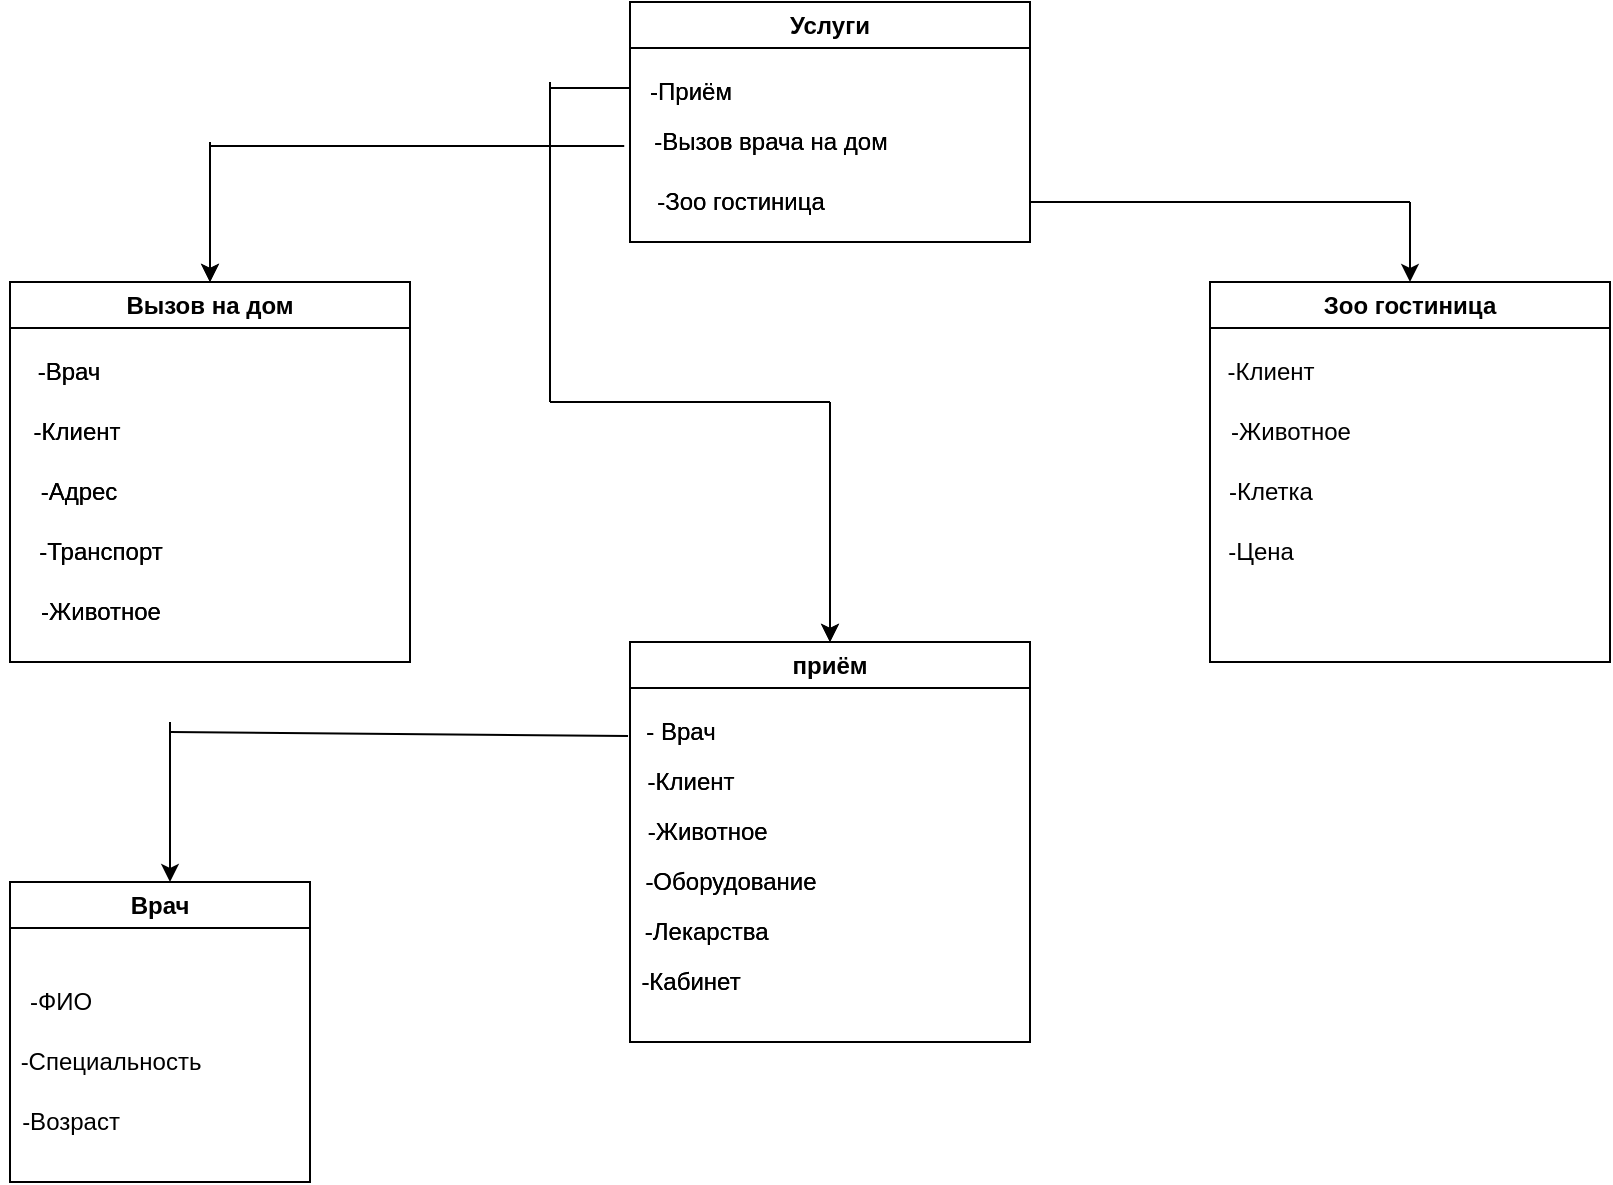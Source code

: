 <mxfile version="20.5.3" type="device"><diagram id="cTi9YyPrUB3nyZl0-dgU" name="Страница 1"><mxGraphModel dx="1422" dy="1963" grid="1" gridSize="10" guides="1" tooltips="1" connect="1" arrows="1" fold="1" page="1" pageScale="1" pageWidth="827" pageHeight="1169" math="0" shadow="0"><root><mxCell id="0"/><mxCell id="1" parent="0"/><mxCell id="vrTycggSmF9RclYNajCP-1" value="приём" style="swimlane;whiteSpace=wrap;html=1;" vertex="1" parent="1"><mxGeometry x="320" y="-840" width="200" height="200" as="geometry"/></mxCell><mxCell id="vrTycggSmF9RclYNajCP-3" value="- Врач" style="text;html=1;align=center;verticalAlign=middle;resizable=0;points=[];autosize=1;strokeColor=none;fillColor=none;" vertex="1" parent="vrTycggSmF9RclYNajCP-1"><mxGeometry x="-5" y="30" width="60" height="30" as="geometry"/></mxCell><mxCell id="vrTycggSmF9RclYNajCP-4" value="-Клиент" style="text;html=1;align=center;verticalAlign=middle;resizable=0;points=[];autosize=1;strokeColor=none;fillColor=none;" vertex="1" parent="vrTycggSmF9RclYNajCP-1"><mxGeometry x="-5" y="55" width="70" height="30" as="geometry"/></mxCell><mxCell id="vrTycggSmF9RclYNajCP-5" value="-Животное&amp;nbsp;" style="text;html=1;align=center;verticalAlign=middle;resizable=0;points=[];autosize=1;strokeColor=none;fillColor=none;" vertex="1" parent="vrTycggSmF9RclYNajCP-1"><mxGeometry x="-5" y="80" width="90" height="30" as="geometry"/></mxCell><mxCell id="vrTycggSmF9RclYNajCP-6" value="-Оборудование" style="text;html=1;align=center;verticalAlign=middle;resizable=0;points=[];autosize=1;strokeColor=none;fillColor=none;" vertex="1" parent="vrTycggSmF9RclYNajCP-1"><mxGeometry x="-5" y="105" width="110" height="30" as="geometry"/></mxCell><mxCell id="vrTycggSmF9RclYNajCP-8" value="-Лекарства&amp;nbsp;" style="text;html=1;strokeColor=none;fillColor=none;align=center;verticalAlign=middle;whiteSpace=wrap;rounded=0;" vertex="1" parent="vrTycggSmF9RclYNajCP-1"><mxGeometry x="10" y="130" width="60" height="30" as="geometry"/></mxCell><mxCell id="vrTycggSmF9RclYNajCP-9" value="-Кабинет" style="text;html=1;align=center;verticalAlign=middle;resizable=0;points=[];autosize=1;strokeColor=none;fillColor=none;" vertex="1" parent="vrTycggSmF9RclYNajCP-1"><mxGeometry x="-5" y="155" width="70" height="30" as="geometry"/></mxCell><mxCell id="vrTycggSmF9RclYNajCP-14" value="Услуги" style="swimlane;whiteSpace=wrap;html=1;" vertex="1" parent="1"><mxGeometry x="320" y="-1160" width="200" height="120" as="geometry"/></mxCell><mxCell id="vrTycggSmF9RclYNajCP-15" value="-Приём" style="text;html=1;align=center;verticalAlign=middle;resizable=0;points=[];autosize=1;strokeColor=none;fillColor=none;" vertex="1" parent="vrTycggSmF9RclYNajCP-14"><mxGeometry y="30" width="60" height="30" as="geometry"/></mxCell><mxCell id="vrTycggSmF9RclYNajCP-16" value="-Вызов врача на дом" style="text;html=1;align=center;verticalAlign=middle;resizable=0;points=[];autosize=1;strokeColor=none;fillColor=none;" vertex="1" parent="vrTycggSmF9RclYNajCP-14"><mxGeometry y="55" width="140" height="30" as="geometry"/></mxCell><mxCell id="vrTycggSmF9RclYNajCP-17" value="-Зоо гостиница" style="text;html=1;align=center;verticalAlign=middle;resizable=0;points=[];autosize=1;strokeColor=none;fillColor=none;" vertex="1" parent="vrTycggSmF9RclYNajCP-14"><mxGeometry y="85" width="110" height="30" as="geometry"/></mxCell><mxCell id="vrTycggSmF9RclYNajCP-22" value="Вызов на дом" style="swimlane;whiteSpace=wrap;html=1;" vertex="1" parent="1"><mxGeometry x="10" y="-1020" width="200" height="190" as="geometry"/></mxCell><mxCell id="vrTycggSmF9RclYNajCP-28" value="-Врач" style="text;html=1;align=center;verticalAlign=middle;resizable=0;points=[];autosize=1;strokeColor=none;fillColor=none;" vertex="1" parent="vrTycggSmF9RclYNajCP-22"><mxGeometry x="4" y="30" width="50" height="30" as="geometry"/></mxCell><mxCell id="vrTycggSmF9RclYNajCP-29" value="-Клиент" style="text;html=1;align=center;verticalAlign=middle;resizable=0;points=[];autosize=1;strokeColor=none;fillColor=none;" vertex="1" parent="vrTycggSmF9RclYNajCP-22"><mxGeometry x="-2" y="60" width="70" height="30" as="geometry"/></mxCell><mxCell id="vrTycggSmF9RclYNajCP-30" value="-Адрес" style="text;html=1;align=center;verticalAlign=middle;resizable=0;points=[];autosize=1;strokeColor=none;fillColor=none;" vertex="1" parent="vrTycggSmF9RclYNajCP-22"><mxGeometry x="4" y="90" width="60" height="30" as="geometry"/></mxCell><mxCell id="vrTycggSmF9RclYNajCP-31" value="-Транспорт" style="text;html=1;align=center;verticalAlign=middle;resizable=0;points=[];autosize=1;strokeColor=none;fillColor=none;" vertex="1" parent="vrTycggSmF9RclYNajCP-22"><mxGeometry y="120" width="90" height="30" as="geometry"/></mxCell><mxCell id="vrTycggSmF9RclYNajCP-37" value="-Животное" style="text;html=1;align=center;verticalAlign=middle;resizable=0;points=[];autosize=1;strokeColor=none;fillColor=none;" vertex="1" parent="vrTycggSmF9RclYNajCP-22"><mxGeometry x="5" y="150" width="80" height="30" as="geometry"/></mxCell><mxCell id="vrTycggSmF9RclYNajCP-23" value="" style="endArrow=classic;html=1;rounded=0;entryX=0.5;entryY=0;entryDx=0;entryDy=0;" edge="1" parent="1" target="vrTycggSmF9RclYNajCP-1"><mxGeometry width="50" height="50" relative="1" as="geometry"><mxPoint x="420" y="-960" as="sourcePoint"/><mxPoint x="440" y="-910" as="targetPoint"/></mxGeometry></mxCell><mxCell id="vrTycggSmF9RclYNajCP-25" value="" style="endArrow=none;html=1;rounded=0;" edge="1" parent="1"><mxGeometry width="50" height="50" relative="1" as="geometry"><mxPoint x="280" y="-960" as="sourcePoint"/><mxPoint x="420" y="-960" as="targetPoint"/></mxGeometry></mxCell><mxCell id="vrTycggSmF9RclYNajCP-26" value="" style="endArrow=none;html=1;rounded=0;" edge="1" parent="1"><mxGeometry width="50" height="50" relative="1" as="geometry"><mxPoint x="280" y="-960" as="sourcePoint"/><mxPoint x="280" y="-1120" as="targetPoint"/></mxGeometry></mxCell><mxCell id="vrTycggSmF9RclYNajCP-27" value="" style="endArrow=none;html=1;rounded=0;entryX=0;entryY=0.433;entryDx=0;entryDy=0;entryPerimeter=0;" edge="1" parent="1" target="vrTycggSmF9RclYNajCP-15"><mxGeometry width="50" height="50" relative="1" as="geometry"><mxPoint x="280" y="-1117" as="sourcePoint"/><mxPoint x="220" y="-1100" as="targetPoint"/></mxGeometry></mxCell><mxCell id="vrTycggSmF9RclYNajCP-38" value="" style="endArrow=classic;html=1;rounded=0;entryX=0.5;entryY=0;entryDx=0;entryDy=0;" edge="1" parent="1" target="vrTycggSmF9RclYNajCP-22"><mxGeometry width="50" height="50" relative="1" as="geometry"><mxPoint x="110" y="-1090" as="sourcePoint"/><mxPoint x="110" y="-1130" as="targetPoint"/></mxGeometry></mxCell><mxCell id="vrTycggSmF9RclYNajCP-39" value="" style="endArrow=none;html=1;rounded=0;entryX=-0.021;entryY=0.567;entryDx=0;entryDy=0;entryPerimeter=0;" edge="1" parent="1" target="vrTycggSmF9RclYNajCP-16"><mxGeometry width="50" height="50" relative="1" as="geometry"><mxPoint x="110" y="-1088" as="sourcePoint"/><mxPoint x="440" y="-910" as="targetPoint"/></mxGeometry></mxCell><mxCell id="vrTycggSmF9RclYNajCP-42" value="приём" style="swimlane;whiteSpace=wrap;html=1;" vertex="1" parent="1"><mxGeometry x="320" y="-840" width="200" height="200" as="geometry"/></mxCell><mxCell id="vrTycggSmF9RclYNajCP-43" value="- Врач" style="text;html=1;align=center;verticalAlign=middle;resizable=0;points=[];autosize=1;strokeColor=none;fillColor=none;" vertex="1" parent="vrTycggSmF9RclYNajCP-42"><mxGeometry x="-5" y="30" width="60" height="30" as="geometry"/></mxCell><mxCell id="vrTycggSmF9RclYNajCP-44" value="-Клиент" style="text;html=1;align=center;verticalAlign=middle;resizable=0;points=[];autosize=1;strokeColor=none;fillColor=none;" vertex="1" parent="vrTycggSmF9RclYNajCP-42"><mxGeometry x="-5" y="55" width="70" height="30" as="geometry"/></mxCell><mxCell id="vrTycggSmF9RclYNajCP-45" value="-Животное&amp;nbsp;" style="text;html=1;align=center;verticalAlign=middle;resizable=0;points=[];autosize=1;strokeColor=none;fillColor=none;" vertex="1" parent="vrTycggSmF9RclYNajCP-42"><mxGeometry x="-5" y="80" width="90" height="30" as="geometry"/></mxCell><mxCell id="vrTycggSmF9RclYNajCP-46" value="-Оборудование" style="text;html=1;align=center;verticalAlign=middle;resizable=0;points=[];autosize=1;strokeColor=none;fillColor=none;" vertex="1" parent="vrTycggSmF9RclYNajCP-42"><mxGeometry x="-5" y="105" width="110" height="30" as="geometry"/></mxCell><mxCell id="vrTycggSmF9RclYNajCP-47" value="-Лекарства&amp;nbsp;" style="text;html=1;strokeColor=none;fillColor=none;align=center;verticalAlign=middle;whiteSpace=wrap;rounded=0;" vertex="1" parent="vrTycggSmF9RclYNajCP-42"><mxGeometry x="10" y="130" width="60" height="30" as="geometry"/></mxCell><mxCell id="vrTycggSmF9RclYNajCP-48" value="-Кабинет" style="text;html=1;align=center;verticalAlign=middle;resizable=0;points=[];autosize=1;strokeColor=none;fillColor=none;" vertex="1" parent="vrTycggSmF9RclYNajCP-42"><mxGeometry x="-5" y="155" width="70" height="30" as="geometry"/></mxCell><mxCell id="vrTycggSmF9RclYNajCP-49" value="Услуги" style="swimlane;whiteSpace=wrap;html=1;" vertex="1" parent="1"><mxGeometry x="320" y="-1160" width="200" height="120" as="geometry"/></mxCell><mxCell id="vrTycggSmF9RclYNajCP-50" value="-Приём" style="text;html=1;align=center;verticalAlign=middle;resizable=0;points=[];autosize=1;strokeColor=none;fillColor=none;" vertex="1" parent="vrTycggSmF9RclYNajCP-49"><mxGeometry y="30" width="60" height="30" as="geometry"/></mxCell><mxCell id="vrTycggSmF9RclYNajCP-51" value="-Вызов врача на дом" style="text;html=1;align=center;verticalAlign=middle;resizable=0;points=[];autosize=1;strokeColor=none;fillColor=none;" vertex="1" parent="vrTycggSmF9RclYNajCP-49"><mxGeometry y="55" width="140" height="30" as="geometry"/></mxCell><mxCell id="vrTycggSmF9RclYNajCP-52" value="-Зоо гостиница" style="text;html=1;align=center;verticalAlign=middle;resizable=0;points=[];autosize=1;strokeColor=none;fillColor=none;" vertex="1" parent="vrTycggSmF9RclYNajCP-49"><mxGeometry y="85" width="110" height="30" as="geometry"/></mxCell><mxCell id="vrTycggSmF9RclYNajCP-53" value="Вызов на дом" style="swimlane;whiteSpace=wrap;html=1;" vertex="1" parent="1"><mxGeometry x="10" y="-1020" width="200" height="190" as="geometry"/></mxCell><mxCell id="vrTycggSmF9RclYNajCP-54" value="-Врач" style="text;html=1;align=center;verticalAlign=middle;resizable=0;points=[];autosize=1;strokeColor=none;fillColor=none;" vertex="1" parent="vrTycggSmF9RclYNajCP-53"><mxGeometry x="4" y="30" width="50" height="30" as="geometry"/></mxCell><mxCell id="vrTycggSmF9RclYNajCP-55" value="-Клиент" style="text;html=1;align=center;verticalAlign=middle;resizable=0;points=[];autosize=1;strokeColor=none;fillColor=none;" vertex="1" parent="vrTycggSmF9RclYNajCP-53"><mxGeometry x="-2" y="60" width="70" height="30" as="geometry"/></mxCell><mxCell id="vrTycggSmF9RclYNajCP-56" value="-Адрес" style="text;html=1;align=center;verticalAlign=middle;resizable=0;points=[];autosize=1;strokeColor=none;fillColor=none;" vertex="1" parent="vrTycggSmF9RclYNajCP-53"><mxGeometry x="4" y="90" width="60" height="30" as="geometry"/></mxCell><mxCell id="vrTycggSmF9RclYNajCP-57" value="-Транспорт" style="text;html=1;align=center;verticalAlign=middle;resizable=0;points=[];autosize=1;strokeColor=none;fillColor=none;" vertex="1" parent="vrTycggSmF9RclYNajCP-53"><mxGeometry y="120" width="90" height="30" as="geometry"/></mxCell><mxCell id="vrTycggSmF9RclYNajCP-58" value="-Животное" style="text;html=1;align=center;verticalAlign=middle;resizable=0;points=[];autosize=1;strokeColor=none;fillColor=none;" vertex="1" parent="vrTycggSmF9RclYNajCP-53"><mxGeometry x="5" y="150" width="80" height="30" as="geometry"/></mxCell><mxCell id="vrTycggSmF9RclYNajCP-59" value="" style="endArrow=classic;html=1;rounded=0;entryX=0.5;entryY=0;entryDx=0;entryDy=0;" edge="1" parent="1" target="vrTycggSmF9RclYNajCP-42"><mxGeometry width="50" height="50" relative="1" as="geometry"><mxPoint x="420" y="-960" as="sourcePoint"/><mxPoint x="440" y="-910" as="targetPoint"/></mxGeometry></mxCell><mxCell id="vrTycggSmF9RclYNajCP-60" value="" style="endArrow=none;html=1;rounded=0;" edge="1" parent="1"><mxGeometry width="50" height="50" relative="1" as="geometry"><mxPoint x="280" y="-960" as="sourcePoint"/><mxPoint x="420" y="-960" as="targetPoint"/></mxGeometry></mxCell><mxCell id="vrTycggSmF9RclYNajCP-61" value="" style="endArrow=none;html=1;rounded=0;" edge="1" parent="1"><mxGeometry width="50" height="50" relative="1" as="geometry"><mxPoint x="280" y="-960" as="sourcePoint"/><mxPoint x="280" y="-1120" as="targetPoint"/></mxGeometry></mxCell><mxCell id="vrTycggSmF9RclYNajCP-62" value="" style="endArrow=none;html=1;rounded=0;entryX=0;entryY=0.433;entryDx=0;entryDy=0;entryPerimeter=0;" edge="1" parent="1" target="vrTycggSmF9RclYNajCP-50"><mxGeometry width="50" height="50" relative="1" as="geometry"><mxPoint x="280" y="-1117" as="sourcePoint"/><mxPoint x="220" y="-1100" as="targetPoint"/></mxGeometry></mxCell><mxCell id="vrTycggSmF9RclYNajCP-63" value="" style="endArrow=classic;html=1;rounded=0;entryX=0.5;entryY=0;entryDx=0;entryDy=0;" edge="1" parent="1" target="vrTycggSmF9RclYNajCP-53"><mxGeometry width="50" height="50" relative="1" as="geometry"><mxPoint x="110" y="-1090" as="sourcePoint"/><mxPoint x="110" y="-1130" as="targetPoint"/></mxGeometry></mxCell><mxCell id="vrTycggSmF9RclYNajCP-64" value="" style="endArrow=none;html=1;rounded=0;entryX=-0.021;entryY=0.567;entryDx=0;entryDy=0;entryPerimeter=0;" edge="1" parent="1" target="vrTycggSmF9RclYNajCP-51"><mxGeometry width="50" height="50" relative="1" as="geometry"><mxPoint x="110" y="-1088" as="sourcePoint"/><mxPoint x="440" y="-910" as="targetPoint"/></mxGeometry></mxCell><mxCell id="vrTycggSmF9RclYNajCP-90" value="Зоо гостиница" style="swimlane;whiteSpace=wrap;html=1;" vertex="1" parent="1"><mxGeometry x="610" y="-1020" width="200" height="190" as="geometry"/></mxCell><mxCell id="vrTycggSmF9RclYNajCP-91" value="-Клиент" style="text;html=1;align=center;verticalAlign=middle;resizable=0;points=[];autosize=1;strokeColor=none;fillColor=none;" vertex="1" parent="vrTycggSmF9RclYNajCP-90"><mxGeometry x="-5" y="30" width="70" height="30" as="geometry"/></mxCell><mxCell id="vrTycggSmF9RclYNajCP-92" value="-Животное" style="text;html=1;align=center;verticalAlign=middle;resizable=0;points=[];autosize=1;strokeColor=none;fillColor=none;" vertex="1" parent="vrTycggSmF9RclYNajCP-90"><mxGeometry y="60" width="80" height="30" as="geometry"/></mxCell><mxCell id="vrTycggSmF9RclYNajCP-93" value="-Клетка" style="text;html=1;align=center;verticalAlign=middle;resizable=0;points=[];autosize=1;strokeColor=none;fillColor=none;" vertex="1" parent="vrTycggSmF9RclYNajCP-90"><mxGeometry x="-5" y="90" width="70" height="30" as="geometry"/></mxCell><mxCell id="vrTycggSmF9RclYNajCP-105" value="-Цена" style="text;html=1;align=center;verticalAlign=middle;resizable=0;points=[];autosize=1;strokeColor=none;fillColor=none;" vertex="1" parent="vrTycggSmF9RclYNajCP-90"><mxGeometry x="-5" y="120" width="60" height="30" as="geometry"/></mxCell><mxCell id="vrTycggSmF9RclYNajCP-103" value="" style="endArrow=classic;html=1;rounded=0;entryX=0.5;entryY=0;entryDx=0;entryDy=0;" edge="1" parent="1" target="vrTycggSmF9RclYNajCP-90"><mxGeometry width="50" height="50" relative="1" as="geometry"><mxPoint x="710" y="-1060" as="sourcePoint"/><mxPoint x="680" y="-1100" as="targetPoint"/></mxGeometry></mxCell><mxCell id="vrTycggSmF9RclYNajCP-104" value="" style="endArrow=none;html=1;rounded=0;" edge="1" parent="1"><mxGeometry width="50" height="50" relative="1" as="geometry"><mxPoint x="520" y="-1060" as="sourcePoint"/><mxPoint x="710" y="-1060" as="targetPoint"/></mxGeometry></mxCell><mxCell id="vrTycggSmF9RclYNajCP-106" value="Врач" style="swimlane;whiteSpace=wrap;html=1;" vertex="1" parent="1"><mxGeometry x="10" y="-720" width="150" height="150" as="geometry"/></mxCell><mxCell id="vrTycggSmF9RclYNajCP-109" value="-Возраст" style="text;html=1;align=center;verticalAlign=middle;resizable=0;points=[];autosize=1;strokeColor=none;fillColor=none;" vertex="1" parent="vrTycggSmF9RclYNajCP-106"><mxGeometry x="-5" y="105" width="70" height="30" as="geometry"/></mxCell><mxCell id="vrTycggSmF9RclYNajCP-108" value="-Специальность" style="text;html=1;align=center;verticalAlign=middle;resizable=0;points=[];autosize=1;strokeColor=none;fillColor=none;" vertex="1" parent="vrTycggSmF9RclYNajCP-106"><mxGeometry x="-5" y="75" width="110" height="30" as="geometry"/></mxCell><mxCell id="vrTycggSmF9RclYNajCP-107" value="-ФИО" style="text;html=1;align=center;verticalAlign=middle;resizable=0;points=[];autosize=1;strokeColor=none;fillColor=none;" vertex="1" parent="vrTycggSmF9RclYNajCP-106"><mxGeometry y="45" width="50" height="30" as="geometry"/></mxCell><mxCell id="vrTycggSmF9RclYNajCP-110" value="" style="endArrow=classic;html=1;rounded=0;" edge="1" parent="1"><mxGeometry width="50" height="50" relative="1" as="geometry"><mxPoint x="90" y="-800" as="sourcePoint"/><mxPoint x="90" y="-720" as="targetPoint"/></mxGeometry></mxCell><mxCell id="vrTycggSmF9RclYNajCP-111" value="" style="endArrow=none;html=1;rounded=0;entryX=0.017;entryY=0.567;entryDx=0;entryDy=0;entryPerimeter=0;" edge="1" parent="1"><mxGeometry width="50" height="50" relative="1" as="geometry"><mxPoint x="90" y="-795" as="sourcePoint"/><mxPoint x="319.02" y="-792.99" as="targetPoint"/></mxGeometry></mxCell></root></mxGraphModel></diagram></mxfile>